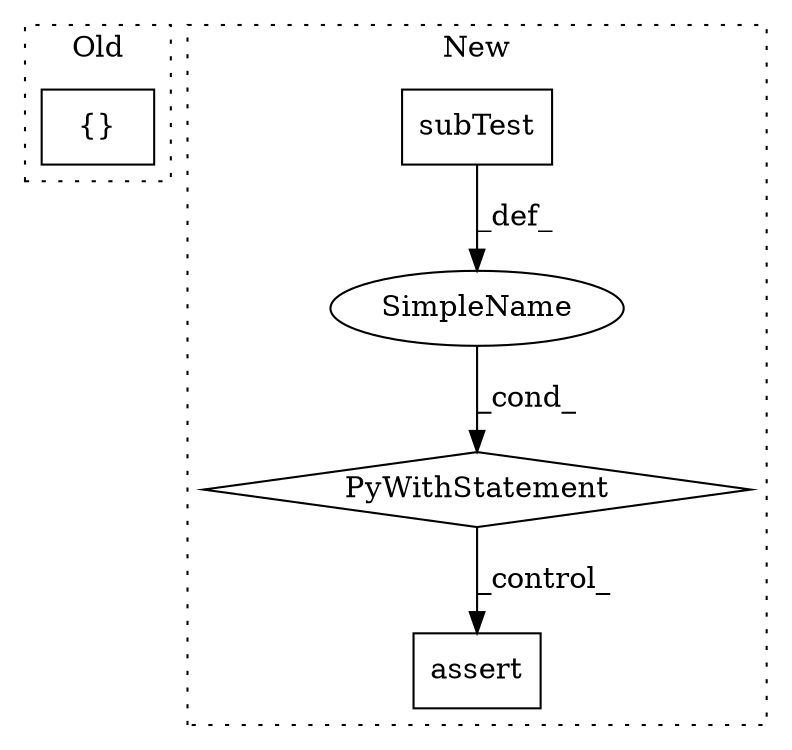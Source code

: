 digraph G {
subgraph cluster0 {
1 [label="{}" a="4" s="6230,6234" l="1,1" shape="box"];
label = "Old";
style="dotted";
}
subgraph cluster1 {
2 [label="subTest" a="32" s="6995,7011" l="8,1" shape="box"];
3 [label="PyWithStatement" a="104" s="6980,7012" l="10,2" shape="diamond"];
4 [label="assert" a="32" s="7301,7364" l="12,1" shape="box"];
5 [label="SimpleName" a="42" s="" l="" shape="ellipse"];
label = "New";
style="dotted";
}
2 -> 5 [label="_def_"];
3 -> 4 [label="_control_"];
5 -> 3 [label="_cond_"];
}